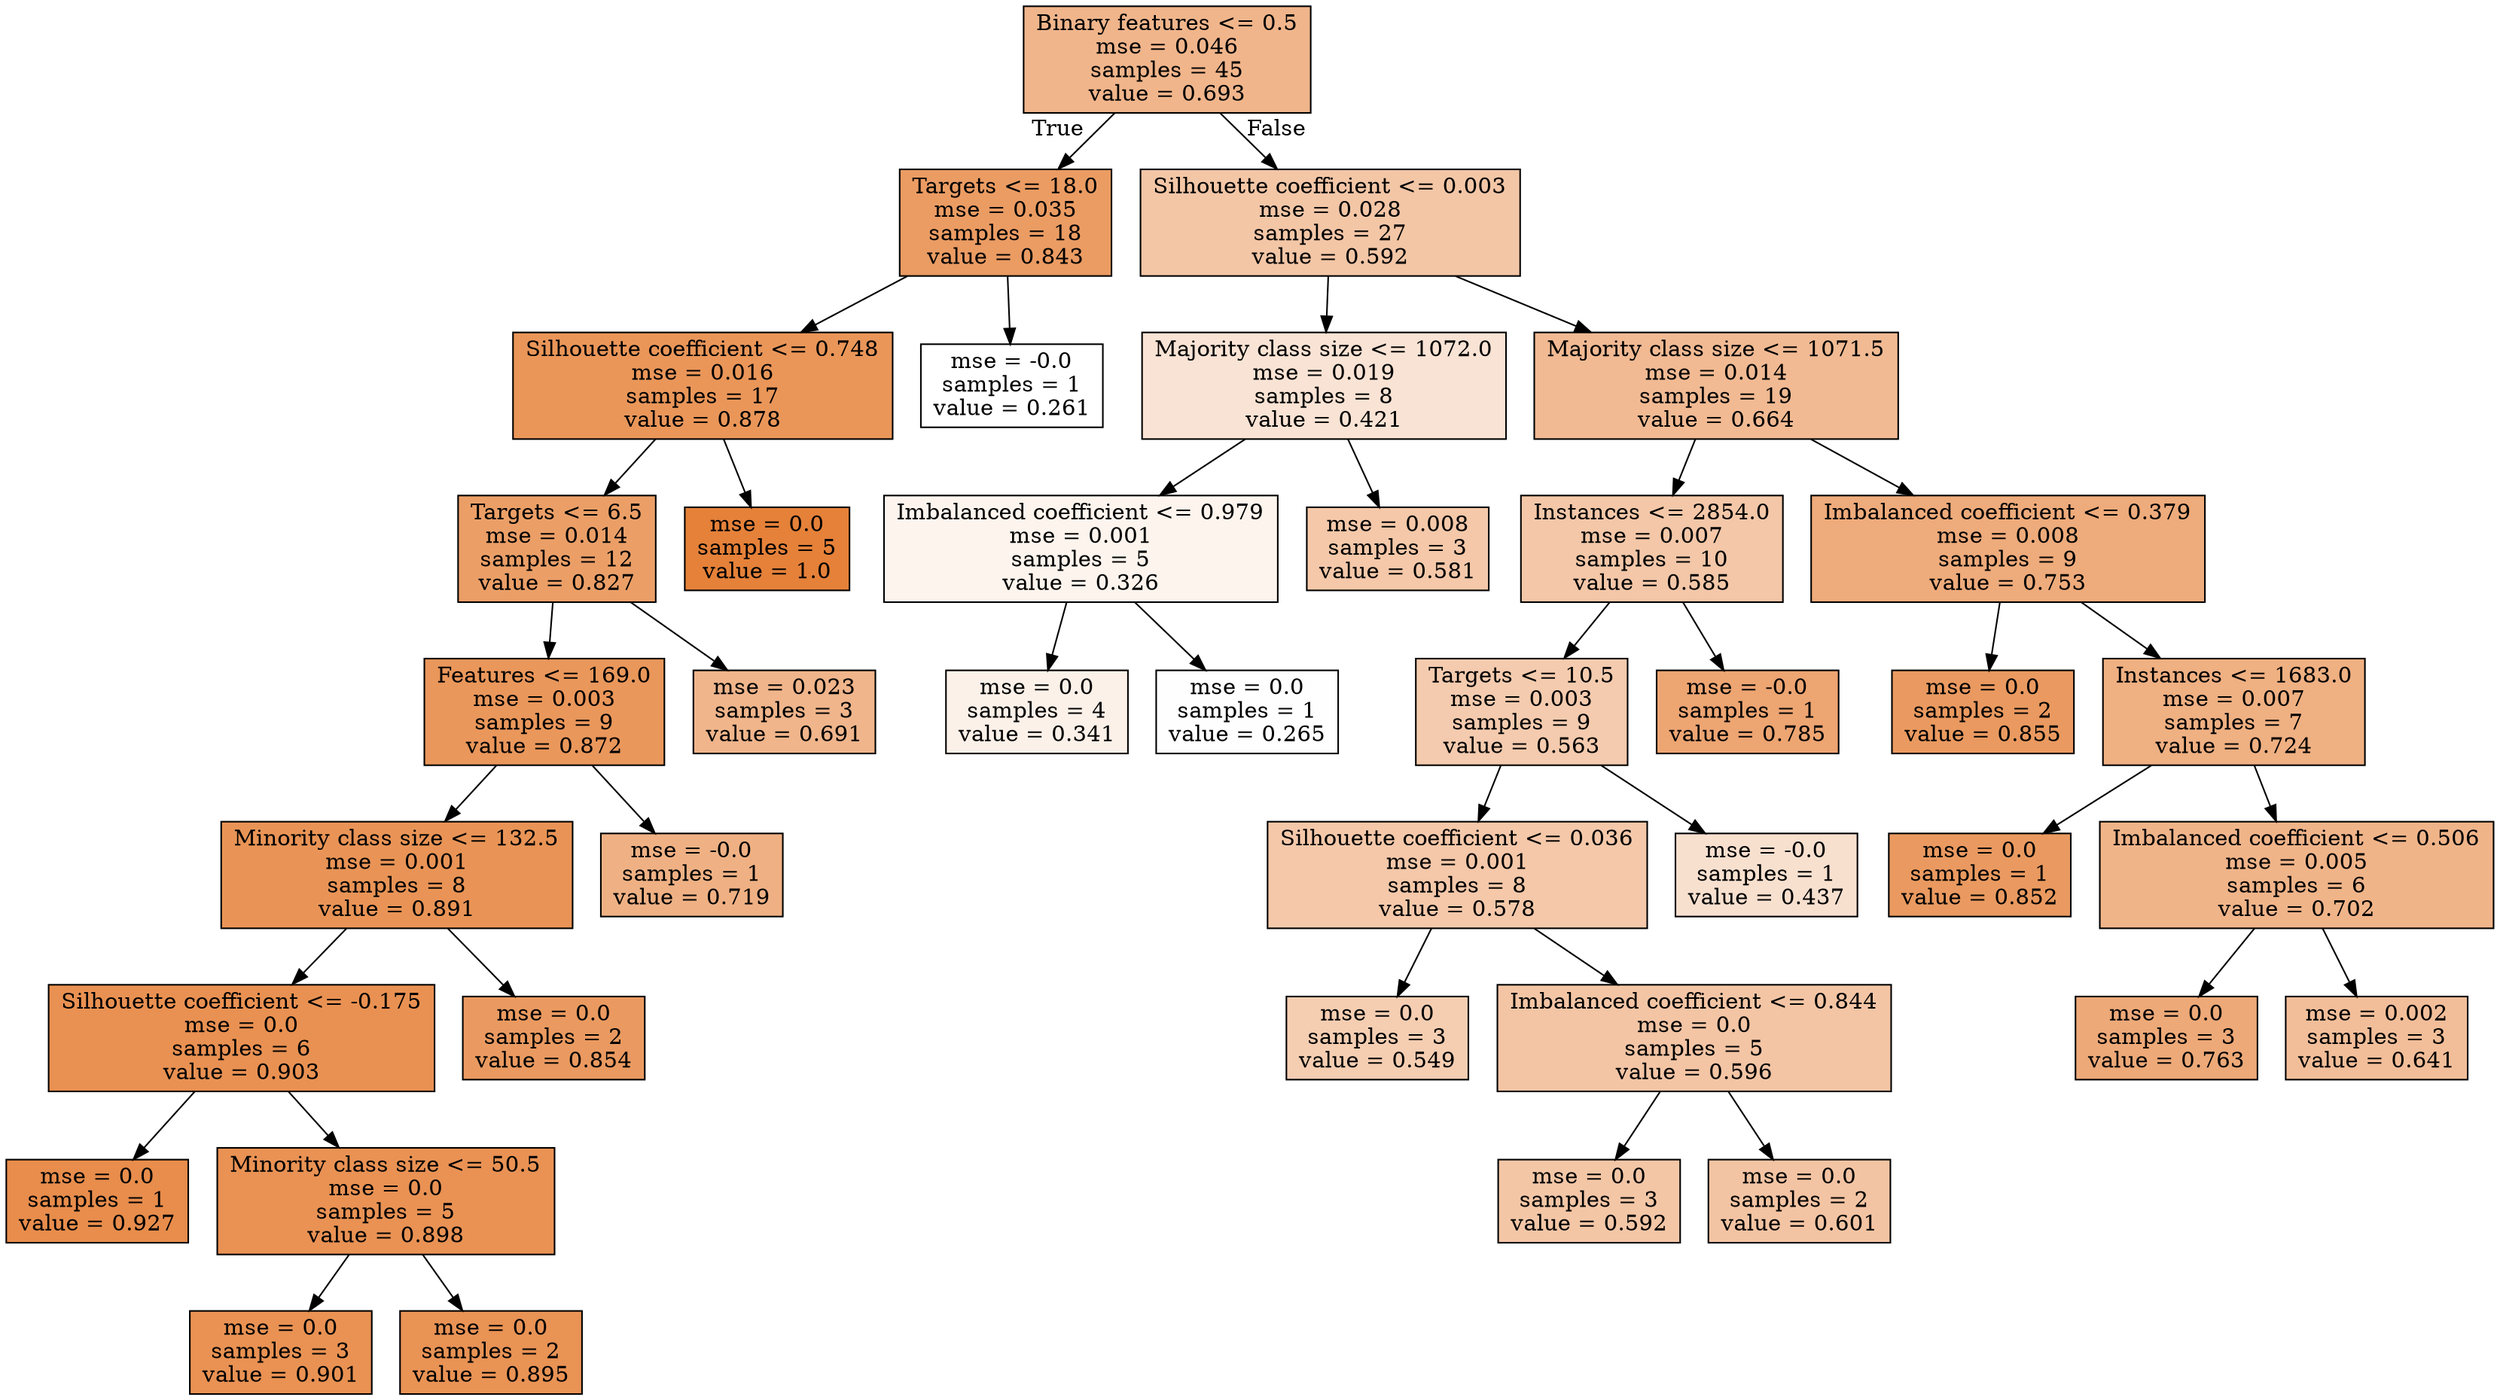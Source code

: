 digraph Tree {
node [shape=box, style="filled", color="black"] ;
0 [label="Binary features <= 0.5\nmse = 0.046\nsamples = 45\nvalue = 0.693", fillcolor="#e5813995"] ;
1 [label="Targets <= 18.0\nmse = 0.035\nsamples = 18\nvalue = 0.843", fillcolor="#e58139c9"] ;
0 -> 1 [labeldistance=2.5, labelangle=45, headlabel="True"] ;
2 [label="Silhouette coefficient <= 0.748\nmse = 0.016\nsamples = 17\nvalue = 0.878", fillcolor="#e58139d5"] ;
1 -> 2 ;
3 [label="Targets <= 6.5\nmse = 0.014\nsamples = 12\nvalue = 0.827", fillcolor="#e58139c3"] ;
2 -> 3 ;
4 [label="Features <= 169.0\nmse = 0.003\nsamples = 9\nvalue = 0.872", fillcolor="#e58139d3"] ;
3 -> 4 ;
5 [label="Minority class size <= 132.5\nmse = 0.001\nsamples = 8\nvalue = 0.891", fillcolor="#e58139d9"] ;
4 -> 5 ;
6 [label="Silhouette coefficient <= -0.175\nmse = 0.0\nsamples = 6\nvalue = 0.903", fillcolor="#e58139de"] ;
5 -> 6 ;
7 [label="mse = 0.0\nsamples = 1\nvalue = 0.927", fillcolor="#e58139e6"] ;
6 -> 7 ;
8 [label="Minority class size <= 50.5\nmse = 0.0\nsamples = 5\nvalue = 0.898", fillcolor="#e58139dc"] ;
6 -> 8 ;
9 [label="mse = 0.0\nsamples = 3\nvalue = 0.901", fillcolor="#e58139dd"] ;
8 -> 9 ;
10 [label="mse = 0.0\nsamples = 2\nvalue = 0.895", fillcolor="#e58139db"] ;
8 -> 10 ;
11 [label="mse = 0.0\nsamples = 2\nvalue = 0.854", fillcolor="#e58139cd"] ;
5 -> 11 ;
12 [label="mse = -0.0\nsamples = 1\nvalue = 0.719", fillcolor="#e581399e"] ;
4 -> 12 ;
13 [label="mse = 0.023\nsamples = 3\nvalue = 0.691", fillcolor="#e5813995"] ;
3 -> 13 ;
14 [label="mse = 0.0\nsamples = 5\nvalue = 1.0", fillcolor="#e58139ff"] ;
2 -> 14 ;
15 [label="mse = -0.0\nsamples = 1\nvalue = 0.261", fillcolor="#e5813900"] ;
1 -> 15 ;
16 [label="Silhouette coefficient <= 0.003\nmse = 0.028\nsamples = 27\nvalue = 0.592", fillcolor="#e5813972"] ;
0 -> 16 [labeldistance=2.5, labelangle=-45, headlabel="False"] ;
17 [label="Majority class size <= 1072.0\nmse = 0.019\nsamples = 8\nvalue = 0.421", fillcolor="#e5813937"] ;
16 -> 17 ;
18 [label="Imbalanced coefficient <= 0.979\nmse = 0.001\nsamples = 5\nvalue = 0.326", fillcolor="#e5813916"] ;
17 -> 18 ;
19 [label="mse = 0.0\nsamples = 4\nvalue = 0.341", fillcolor="#e581391c"] ;
18 -> 19 ;
20 [label="mse = 0.0\nsamples = 1\nvalue = 0.265", fillcolor="#e5813901"] ;
18 -> 20 ;
21 [label="mse = 0.008\nsamples = 3\nvalue = 0.581", fillcolor="#e581396e"] ;
17 -> 21 ;
22 [label="Majority class size <= 1071.5\nmse = 0.014\nsamples = 19\nvalue = 0.664", fillcolor="#e581398b"] ;
16 -> 22 ;
23 [label="Instances <= 2854.0\nmse = 0.007\nsamples = 10\nvalue = 0.585", fillcolor="#e5813970"] ;
22 -> 23 ;
24 [label="Targets <= 10.5\nmse = 0.003\nsamples = 9\nvalue = 0.563", fillcolor="#e5813968"] ;
23 -> 24 ;
25 [label="Silhouette coefficient <= 0.036\nmse = 0.001\nsamples = 8\nvalue = 0.578", fillcolor="#e581396e"] ;
24 -> 25 ;
26 [label="mse = 0.0\nsamples = 3\nvalue = 0.549", fillcolor="#e5813963"] ;
25 -> 26 ;
27 [label="Imbalanced coefficient <= 0.844\nmse = 0.0\nsamples = 5\nvalue = 0.596", fillcolor="#e5813974"] ;
25 -> 27 ;
28 [label="mse = 0.0\nsamples = 3\nvalue = 0.592", fillcolor="#e5813972"] ;
27 -> 28 ;
29 [label="mse = 0.0\nsamples = 2\nvalue = 0.601", fillcolor="#e5813976"] ;
27 -> 29 ;
30 [label="mse = -0.0\nsamples = 1\nvalue = 0.437", fillcolor="#e581393d"] ;
24 -> 30 ;
31 [label="mse = -0.0\nsamples = 1\nvalue = 0.785", fillcolor="#e58139b5"] ;
23 -> 31 ;
32 [label="Imbalanced coefficient <= 0.379\nmse = 0.008\nsamples = 9\nvalue = 0.753", fillcolor="#e58139aa"] ;
22 -> 32 ;
33 [label="mse = 0.0\nsamples = 2\nvalue = 0.855", fillcolor="#e58139cd"] ;
32 -> 33 ;
34 [label="Instances <= 1683.0\nmse = 0.007\nsamples = 7\nvalue = 0.724", fillcolor="#e58139a0"] ;
32 -> 34 ;
35 [label="mse = 0.0\nsamples = 1\nvalue = 0.852", fillcolor="#e58139cc"] ;
34 -> 35 ;
36 [label="Imbalanced coefficient <= 0.506\nmse = 0.005\nsamples = 6\nvalue = 0.702", fillcolor="#e5813998"] ;
34 -> 36 ;
37 [label="mse = 0.0\nsamples = 3\nvalue = 0.763", fillcolor="#e58139ad"] ;
36 -> 37 ;
38 [label="mse = 0.002\nsamples = 3\nvalue = 0.641", fillcolor="#e5813983"] ;
36 -> 38 ;
}